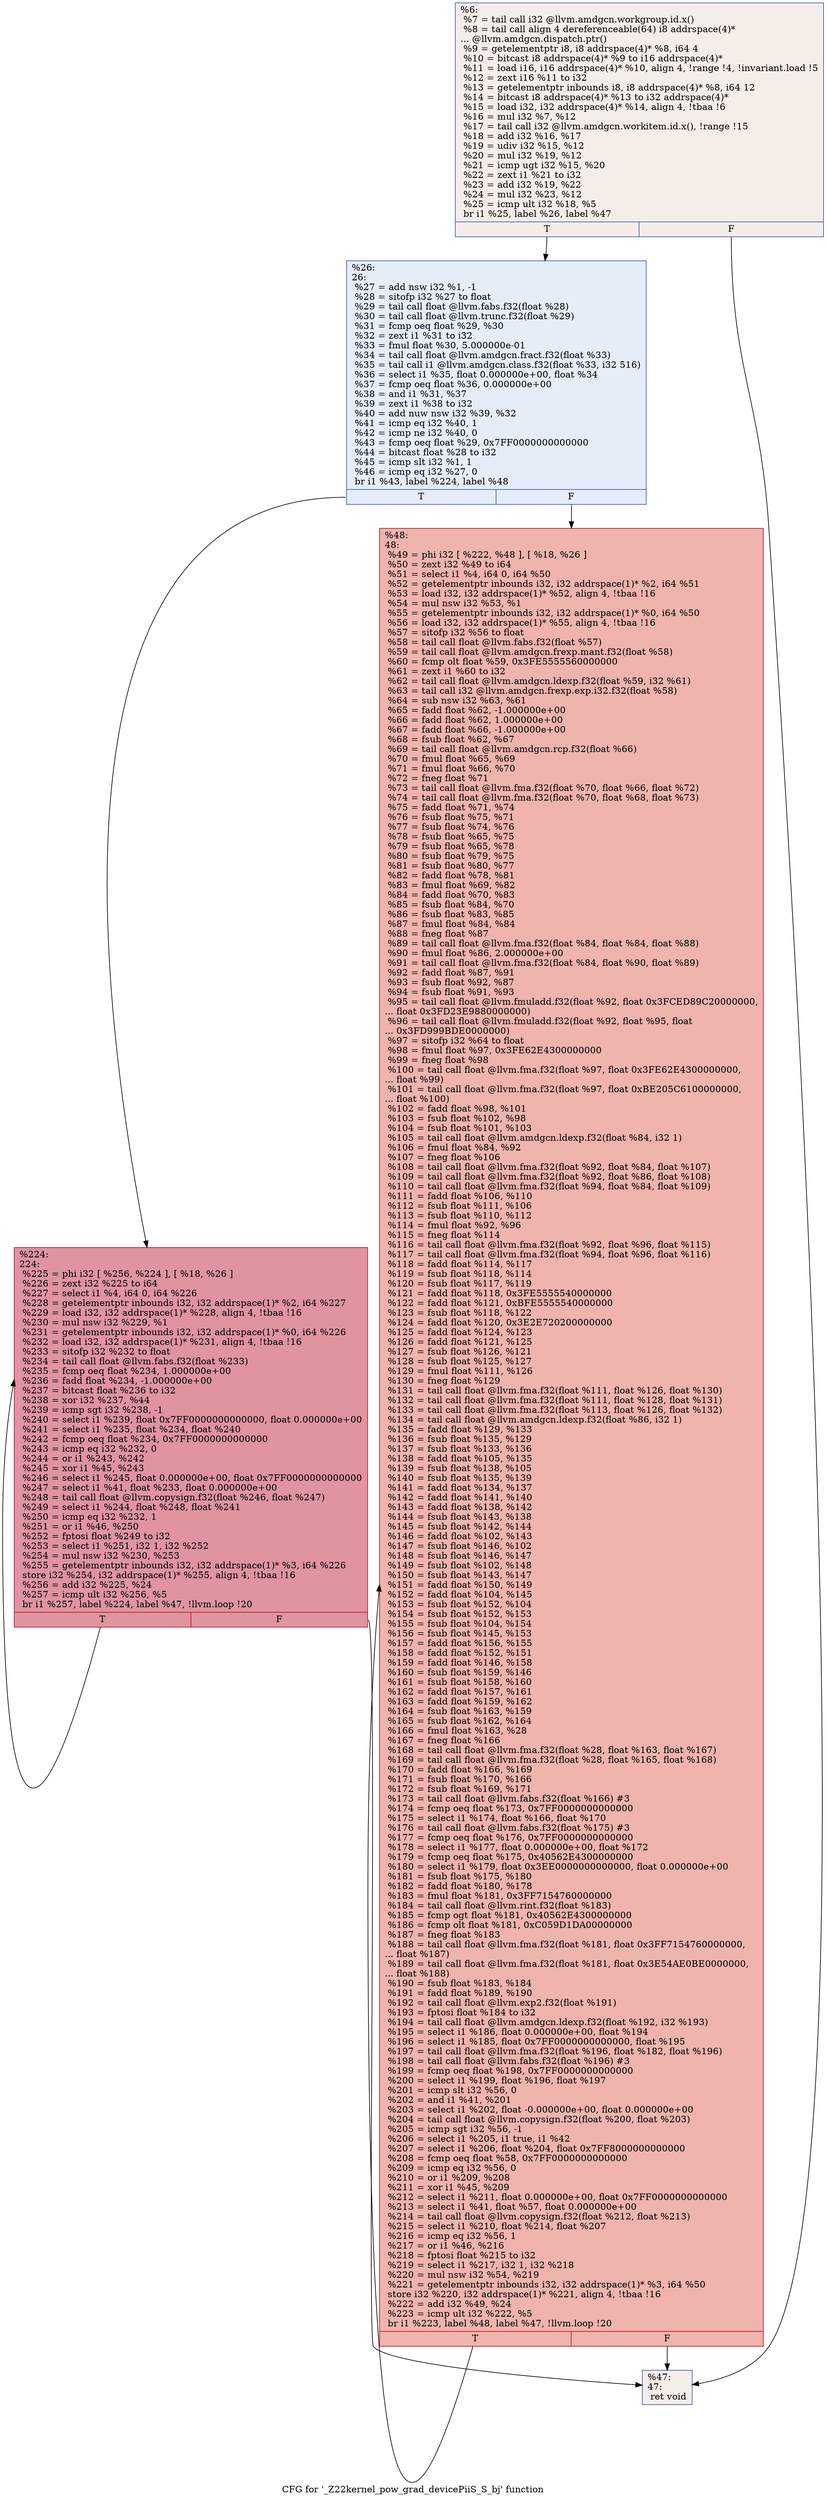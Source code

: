 digraph "CFG for '_Z22kernel_pow_grad_devicePiiS_S_bj' function" {
	label="CFG for '_Z22kernel_pow_grad_devicePiiS_S_bj' function";

	Node0x55351d0 [shape=record,color="#3d50c3ff", style=filled, fillcolor="#e8d6cc70",label="{%6:\l  %7 = tail call i32 @llvm.amdgcn.workgroup.id.x()\l  %8 = tail call align 4 dereferenceable(64) i8 addrspace(4)*\l... @llvm.amdgcn.dispatch.ptr()\l  %9 = getelementptr i8, i8 addrspace(4)* %8, i64 4\l  %10 = bitcast i8 addrspace(4)* %9 to i16 addrspace(4)*\l  %11 = load i16, i16 addrspace(4)* %10, align 4, !range !4, !invariant.load !5\l  %12 = zext i16 %11 to i32\l  %13 = getelementptr inbounds i8, i8 addrspace(4)* %8, i64 12\l  %14 = bitcast i8 addrspace(4)* %13 to i32 addrspace(4)*\l  %15 = load i32, i32 addrspace(4)* %14, align 4, !tbaa !6\l  %16 = mul i32 %7, %12\l  %17 = tail call i32 @llvm.amdgcn.workitem.id.x(), !range !15\l  %18 = add i32 %16, %17\l  %19 = udiv i32 %15, %12\l  %20 = mul i32 %19, %12\l  %21 = icmp ugt i32 %15, %20\l  %22 = zext i1 %21 to i32\l  %23 = add i32 %19, %22\l  %24 = mul i32 %23, %12\l  %25 = icmp ult i32 %18, %5\l  br i1 %25, label %26, label %47\l|{<s0>T|<s1>F}}"];
	Node0x55351d0:s0 -> Node0x55377a0;
	Node0x55351d0:s1 -> Node0x5537830;
	Node0x55377a0 [shape=record,color="#3d50c3ff", style=filled, fillcolor="#c5d6f270",label="{%26:\l26:                                               \l  %27 = add nsw i32 %1, -1\l  %28 = sitofp i32 %27 to float\l  %29 = tail call float @llvm.fabs.f32(float %28)\l  %30 = tail call float @llvm.trunc.f32(float %29)\l  %31 = fcmp oeq float %29, %30\l  %32 = zext i1 %31 to i32\l  %33 = fmul float %30, 5.000000e-01\l  %34 = tail call float @llvm.amdgcn.fract.f32(float %33)\l  %35 = tail call i1 @llvm.amdgcn.class.f32(float %33, i32 516)\l  %36 = select i1 %35, float 0.000000e+00, float %34\l  %37 = fcmp oeq float %36, 0.000000e+00\l  %38 = and i1 %31, %37\l  %39 = zext i1 %38 to i32\l  %40 = add nuw nsw i32 %39, %32\l  %41 = icmp eq i32 %40, 1\l  %42 = icmp ne i32 %40, 0\l  %43 = fcmp oeq float %29, 0x7FF0000000000000\l  %44 = bitcast float %28 to i32\l  %45 = icmp slt i32 %1, 1\l  %46 = icmp eq i32 %27, 0\l  br i1 %43, label %224, label %48\l|{<s0>T|<s1>F}}"];
	Node0x55377a0:s0 -> Node0x55396d0;
	Node0x55377a0:s1 -> Node0x5539760;
	Node0x5537830 [shape=record,color="#3d50c3ff", style=filled, fillcolor="#e8d6cc70",label="{%47:\l47:                                               \l  ret void\l}"];
	Node0x5539760 [shape=record,color="#b70d28ff", style=filled, fillcolor="#d8564670",label="{%48:\l48:                                               \l  %49 = phi i32 [ %222, %48 ], [ %18, %26 ]\l  %50 = zext i32 %49 to i64\l  %51 = select i1 %4, i64 0, i64 %50\l  %52 = getelementptr inbounds i32, i32 addrspace(1)* %2, i64 %51\l  %53 = load i32, i32 addrspace(1)* %52, align 4, !tbaa !16\l  %54 = mul nsw i32 %53, %1\l  %55 = getelementptr inbounds i32, i32 addrspace(1)* %0, i64 %50\l  %56 = load i32, i32 addrspace(1)* %55, align 4, !tbaa !16\l  %57 = sitofp i32 %56 to float\l  %58 = tail call float @llvm.fabs.f32(float %57)\l  %59 = tail call float @llvm.amdgcn.frexp.mant.f32(float %58)\l  %60 = fcmp olt float %59, 0x3FE5555560000000\l  %61 = zext i1 %60 to i32\l  %62 = tail call float @llvm.amdgcn.ldexp.f32(float %59, i32 %61)\l  %63 = tail call i32 @llvm.amdgcn.frexp.exp.i32.f32(float %58)\l  %64 = sub nsw i32 %63, %61\l  %65 = fadd float %62, -1.000000e+00\l  %66 = fadd float %62, 1.000000e+00\l  %67 = fadd float %66, -1.000000e+00\l  %68 = fsub float %62, %67\l  %69 = tail call float @llvm.amdgcn.rcp.f32(float %66)\l  %70 = fmul float %65, %69\l  %71 = fmul float %66, %70\l  %72 = fneg float %71\l  %73 = tail call float @llvm.fma.f32(float %70, float %66, float %72)\l  %74 = tail call float @llvm.fma.f32(float %70, float %68, float %73)\l  %75 = fadd float %71, %74\l  %76 = fsub float %75, %71\l  %77 = fsub float %74, %76\l  %78 = fsub float %65, %75\l  %79 = fsub float %65, %78\l  %80 = fsub float %79, %75\l  %81 = fsub float %80, %77\l  %82 = fadd float %78, %81\l  %83 = fmul float %69, %82\l  %84 = fadd float %70, %83\l  %85 = fsub float %84, %70\l  %86 = fsub float %83, %85\l  %87 = fmul float %84, %84\l  %88 = fneg float %87\l  %89 = tail call float @llvm.fma.f32(float %84, float %84, float %88)\l  %90 = fmul float %86, 2.000000e+00\l  %91 = tail call float @llvm.fma.f32(float %84, float %90, float %89)\l  %92 = fadd float %87, %91\l  %93 = fsub float %92, %87\l  %94 = fsub float %91, %93\l  %95 = tail call float @llvm.fmuladd.f32(float %92, float 0x3FCED89C20000000,\l... float 0x3FD23E9880000000)\l  %96 = tail call float @llvm.fmuladd.f32(float %92, float %95, float\l... 0x3FD999BDE0000000)\l  %97 = sitofp i32 %64 to float\l  %98 = fmul float %97, 0x3FE62E4300000000\l  %99 = fneg float %98\l  %100 = tail call float @llvm.fma.f32(float %97, float 0x3FE62E4300000000,\l... float %99)\l  %101 = tail call float @llvm.fma.f32(float %97, float 0xBE205C6100000000,\l... float %100)\l  %102 = fadd float %98, %101\l  %103 = fsub float %102, %98\l  %104 = fsub float %101, %103\l  %105 = tail call float @llvm.amdgcn.ldexp.f32(float %84, i32 1)\l  %106 = fmul float %84, %92\l  %107 = fneg float %106\l  %108 = tail call float @llvm.fma.f32(float %92, float %84, float %107)\l  %109 = tail call float @llvm.fma.f32(float %92, float %86, float %108)\l  %110 = tail call float @llvm.fma.f32(float %94, float %84, float %109)\l  %111 = fadd float %106, %110\l  %112 = fsub float %111, %106\l  %113 = fsub float %110, %112\l  %114 = fmul float %92, %96\l  %115 = fneg float %114\l  %116 = tail call float @llvm.fma.f32(float %92, float %96, float %115)\l  %117 = tail call float @llvm.fma.f32(float %94, float %96, float %116)\l  %118 = fadd float %114, %117\l  %119 = fsub float %118, %114\l  %120 = fsub float %117, %119\l  %121 = fadd float %118, 0x3FE5555540000000\l  %122 = fadd float %121, 0xBFE5555540000000\l  %123 = fsub float %118, %122\l  %124 = fadd float %120, 0x3E2E720200000000\l  %125 = fadd float %124, %123\l  %126 = fadd float %121, %125\l  %127 = fsub float %126, %121\l  %128 = fsub float %125, %127\l  %129 = fmul float %111, %126\l  %130 = fneg float %129\l  %131 = tail call float @llvm.fma.f32(float %111, float %126, float %130)\l  %132 = tail call float @llvm.fma.f32(float %111, float %128, float %131)\l  %133 = tail call float @llvm.fma.f32(float %113, float %126, float %132)\l  %134 = tail call float @llvm.amdgcn.ldexp.f32(float %86, i32 1)\l  %135 = fadd float %129, %133\l  %136 = fsub float %135, %129\l  %137 = fsub float %133, %136\l  %138 = fadd float %105, %135\l  %139 = fsub float %138, %105\l  %140 = fsub float %135, %139\l  %141 = fadd float %134, %137\l  %142 = fadd float %141, %140\l  %143 = fadd float %138, %142\l  %144 = fsub float %143, %138\l  %145 = fsub float %142, %144\l  %146 = fadd float %102, %143\l  %147 = fsub float %146, %102\l  %148 = fsub float %146, %147\l  %149 = fsub float %102, %148\l  %150 = fsub float %143, %147\l  %151 = fadd float %150, %149\l  %152 = fadd float %104, %145\l  %153 = fsub float %152, %104\l  %154 = fsub float %152, %153\l  %155 = fsub float %104, %154\l  %156 = fsub float %145, %153\l  %157 = fadd float %156, %155\l  %158 = fadd float %152, %151\l  %159 = fadd float %146, %158\l  %160 = fsub float %159, %146\l  %161 = fsub float %158, %160\l  %162 = fadd float %157, %161\l  %163 = fadd float %159, %162\l  %164 = fsub float %163, %159\l  %165 = fsub float %162, %164\l  %166 = fmul float %163, %28\l  %167 = fneg float %166\l  %168 = tail call float @llvm.fma.f32(float %28, float %163, float %167)\l  %169 = tail call float @llvm.fma.f32(float %28, float %165, float %168)\l  %170 = fadd float %166, %169\l  %171 = fsub float %170, %166\l  %172 = fsub float %169, %171\l  %173 = tail call float @llvm.fabs.f32(float %166) #3\l  %174 = fcmp oeq float %173, 0x7FF0000000000000\l  %175 = select i1 %174, float %166, float %170\l  %176 = tail call float @llvm.fabs.f32(float %175) #3\l  %177 = fcmp oeq float %176, 0x7FF0000000000000\l  %178 = select i1 %177, float 0.000000e+00, float %172\l  %179 = fcmp oeq float %175, 0x40562E4300000000\l  %180 = select i1 %179, float 0x3EE0000000000000, float 0.000000e+00\l  %181 = fsub float %175, %180\l  %182 = fadd float %180, %178\l  %183 = fmul float %181, 0x3FF7154760000000\l  %184 = tail call float @llvm.rint.f32(float %183)\l  %185 = fcmp ogt float %181, 0x40562E4300000000\l  %186 = fcmp olt float %181, 0xC059D1DA00000000\l  %187 = fneg float %183\l  %188 = tail call float @llvm.fma.f32(float %181, float 0x3FF7154760000000,\l... float %187)\l  %189 = tail call float @llvm.fma.f32(float %181, float 0x3E54AE0BE0000000,\l... float %188)\l  %190 = fsub float %183, %184\l  %191 = fadd float %189, %190\l  %192 = tail call float @llvm.exp2.f32(float %191)\l  %193 = fptosi float %184 to i32\l  %194 = tail call float @llvm.amdgcn.ldexp.f32(float %192, i32 %193)\l  %195 = select i1 %186, float 0.000000e+00, float %194\l  %196 = select i1 %185, float 0x7FF0000000000000, float %195\l  %197 = tail call float @llvm.fma.f32(float %196, float %182, float %196)\l  %198 = tail call float @llvm.fabs.f32(float %196) #3\l  %199 = fcmp oeq float %198, 0x7FF0000000000000\l  %200 = select i1 %199, float %196, float %197\l  %201 = icmp slt i32 %56, 0\l  %202 = and i1 %41, %201\l  %203 = select i1 %202, float -0.000000e+00, float 0.000000e+00\l  %204 = tail call float @llvm.copysign.f32(float %200, float %203)\l  %205 = icmp sgt i32 %56, -1\l  %206 = select i1 %205, i1 true, i1 %42\l  %207 = select i1 %206, float %204, float 0x7FF8000000000000\l  %208 = fcmp oeq float %58, 0x7FF0000000000000\l  %209 = icmp eq i32 %56, 0\l  %210 = or i1 %209, %208\l  %211 = xor i1 %45, %209\l  %212 = select i1 %211, float 0.000000e+00, float 0x7FF0000000000000\l  %213 = select i1 %41, float %57, float 0.000000e+00\l  %214 = tail call float @llvm.copysign.f32(float %212, float %213)\l  %215 = select i1 %210, float %214, float %207\l  %216 = icmp eq i32 %56, 1\l  %217 = or i1 %46, %216\l  %218 = fptosi float %215 to i32\l  %219 = select i1 %217, i32 1, i32 %218\l  %220 = mul nsw i32 %54, %219\l  %221 = getelementptr inbounds i32, i32 addrspace(1)* %3, i64 %50\l  store i32 %220, i32 addrspace(1)* %221, align 4, !tbaa !16\l  %222 = add i32 %49, %24\l  %223 = icmp ult i32 %222, %5\l  br i1 %223, label %48, label %47, !llvm.loop !20\l|{<s0>T|<s1>F}}"];
	Node0x5539760:s0 -> Node0x5539760;
	Node0x5539760:s1 -> Node0x5537830;
	Node0x55396d0 [shape=record,color="#b70d28ff", style=filled, fillcolor="#b70d2870",label="{%224:\l224:                                              \l  %225 = phi i32 [ %256, %224 ], [ %18, %26 ]\l  %226 = zext i32 %225 to i64\l  %227 = select i1 %4, i64 0, i64 %226\l  %228 = getelementptr inbounds i32, i32 addrspace(1)* %2, i64 %227\l  %229 = load i32, i32 addrspace(1)* %228, align 4, !tbaa !16\l  %230 = mul nsw i32 %229, %1\l  %231 = getelementptr inbounds i32, i32 addrspace(1)* %0, i64 %226\l  %232 = load i32, i32 addrspace(1)* %231, align 4, !tbaa !16\l  %233 = sitofp i32 %232 to float\l  %234 = tail call float @llvm.fabs.f32(float %233)\l  %235 = fcmp oeq float %234, 1.000000e+00\l  %236 = fadd float %234, -1.000000e+00\l  %237 = bitcast float %236 to i32\l  %238 = xor i32 %237, %44\l  %239 = icmp sgt i32 %238, -1\l  %240 = select i1 %239, float 0x7FF0000000000000, float 0.000000e+00\l  %241 = select i1 %235, float %234, float %240\l  %242 = fcmp oeq float %234, 0x7FF0000000000000\l  %243 = icmp eq i32 %232, 0\l  %244 = or i1 %243, %242\l  %245 = xor i1 %45, %243\l  %246 = select i1 %245, float 0.000000e+00, float 0x7FF0000000000000\l  %247 = select i1 %41, float %233, float 0.000000e+00\l  %248 = tail call float @llvm.copysign.f32(float %246, float %247)\l  %249 = select i1 %244, float %248, float %241\l  %250 = icmp eq i32 %232, 1\l  %251 = or i1 %46, %250\l  %252 = fptosi float %249 to i32\l  %253 = select i1 %251, i32 1, i32 %252\l  %254 = mul nsw i32 %230, %253\l  %255 = getelementptr inbounds i32, i32 addrspace(1)* %3, i64 %226\l  store i32 %254, i32 addrspace(1)* %255, align 4, !tbaa !16\l  %256 = add i32 %225, %24\l  %257 = icmp ult i32 %256, %5\l  br i1 %257, label %224, label %47, !llvm.loop !20\l|{<s0>T|<s1>F}}"];
	Node0x55396d0:s0 -> Node0x55396d0;
	Node0x55396d0:s1 -> Node0x5537830;
}
